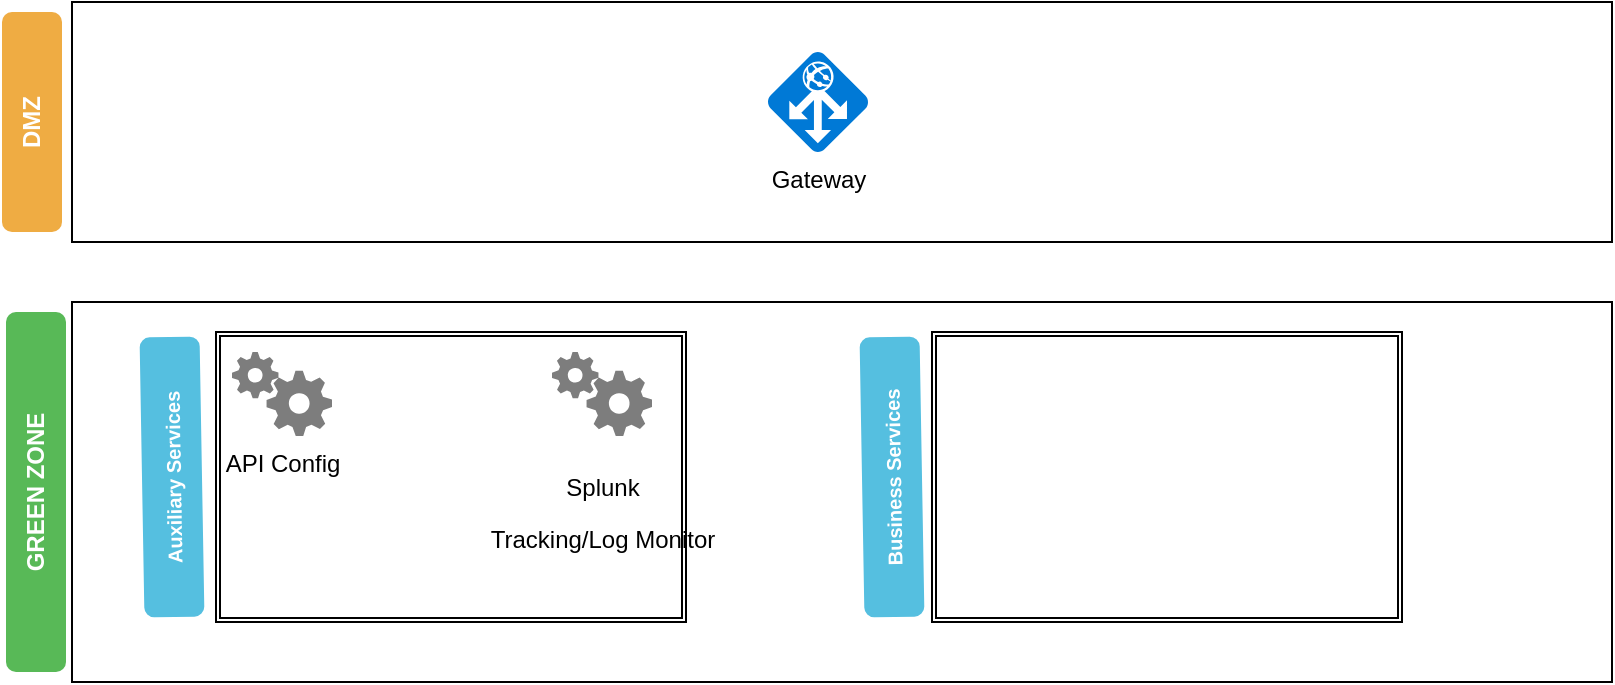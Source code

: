 <mxfile type="github" version="11.2.5" pages="1"><diagram id="2VCuNsp4EGawn7Kxpkvm" name="Page-1"><mxGraphModel grid="1" dx="1902" dy="1031" gridSize="10" guides="1" tooltips="1" connect="1" arrows="1" fold="1" page="1" pageScale="1" pageWidth="827" pageHeight="1169" math="0" shadow="0"><root><mxCell id="0" /><mxCell id="1" parent="0" /><mxCell value="" id="Sti7MZdgvFHbfkKE7Dy4-1" parent="1" style="rounded=0;whiteSpace=wrap;html=1;" vertex="1"><mxGeometry as="geometry" height="120" width="770" y="80" x="40" /></mxCell><mxCell value="DMZ" id="Sti7MZdgvFHbfkKE7Dy4-2" parent="1" style="html=1;shadow=0;dashed=0;shape=mxgraph.bootstrap.rrect;align=center;rSize=5;strokeColor=none;fillColor=#EFAC43;fontColor=#ffffff;fontStyle=1;whiteSpace=wrap;rotation=-90;" vertex="1"><mxGeometry as="geometry" height="30" width="110" y="125" x="-35" /></mxCell><mxCell value="Gateway" id="Sti7MZdgvFHbfkKE7Dy4-3" parent="1" style="shadow=0;dashed=0;html=1;strokeColor=none;labelPosition=center;verticalLabelPosition=bottom;verticalAlign=top;align=center;shape=mxgraph.mscae.cloud.application_gateway;fillColor=#0079D6;pointerEvents=1;" vertex="1"><mxGeometry as="geometry" height="50" width="50" y="105" x="388" /></mxCell><mxCell value="" id="Sti7MZdgvFHbfkKE7Dy4-4" parent="1" style="rounded=0;whiteSpace=wrap;html=1;" vertex="1"><mxGeometry as="geometry" height="190" width="770" y="230" x="40" /></mxCell><mxCell value="GREEN ZONE" id="Sti7MZdgvFHbfkKE7Dy4-6" parent="1" style="html=1;shadow=0;dashed=0;shape=mxgraph.bootstrap.rrect;align=center;rSize=5;strokeColor=none;fillColor=#58B957;fontColor=#ffffff;fontStyle=1;whiteSpace=wrap;rotation=-90;" vertex="1"><mxGeometry as="geometry" height="30" width="180" y="310" x="-68" /></mxCell><mxCell value="" id="Sti7MZdgvFHbfkKE7Dy4-7" parent="1" style="shape=ext;double=1;rounded=0;whiteSpace=wrap;html=1;" vertex="1"><mxGeometry as="geometry" height="145" width="235" y="245" x="112" /></mxCell><mxCell value="" id="Sti7MZdgvFHbfkKE7Dy4-8" parent="1" style="shape=ext;double=1;rounded=0;whiteSpace=wrap;html=1;" vertex="1"><mxGeometry as="geometry" height="145" width="235" y="245" x="470" /></mxCell><mxCell value="Business Services" id="Sti7MZdgvFHbfkKE7Dy4-9" parent="1" style="html=1;shadow=0;dashed=0;shape=mxgraph.bootstrap.rrect;align=center;rSize=5;strokeColor=none;fillColor=#55BFE0;fontColor=#ffffff;fontStyle=1;whiteSpace=wrap;fontSize=10;rotation=-91;" vertex="1"><mxGeometry as="geometry" height="30" width="140" y="302.5" x="380" /></mxCell><mxCell value="Auxiliary&amp;nbsp;Services" id="Sti7MZdgvFHbfkKE7Dy4-10" parent="1" style="html=1;shadow=0;dashed=0;shape=mxgraph.bootstrap.rrect;align=center;rSize=5;strokeColor=none;fillColor=#55BFE0;fontColor=#ffffff;fontStyle=1;whiteSpace=wrap;fontSize=10;rotation=-91;" vertex="1"><mxGeometry as="geometry" height="30" width="140" y="302.5" x="20" /></mxCell><mxCell value="API Config" id="Sti7MZdgvFHbfkKE7Dy4-11" parent="1" style="shadow=0;dashed=0;html=1;strokeColor=none;labelPosition=center;verticalLabelPosition=bottom;verticalAlign=top;align=center;shape=mxgraph.mscae.general.gears;fillColor=#7D7D7D;pointerEvents=1;" vertex="1"><mxGeometry as="geometry" height="42" width="50" y="255" x="120" /></mxCell><mxCell value="&lt;p&gt;Splunk &lt;/p&gt;&lt;p&gt;Tracking/Log Monitor&lt;/p&gt;" id="Sti7MZdgvFHbfkKE7Dy4-12" parent="1" style="shadow=0;dashed=0;html=1;strokeColor=none;labelPosition=center;verticalLabelPosition=bottom;verticalAlign=top;align=center;shape=mxgraph.mscae.general.gears;fillColor=#7D7D7D;pointerEvents=1;" vertex="1"><mxGeometry as="geometry" height="42" width="50" y="255" x="280" /></mxCell></root></mxGraphModel></diagram></mxfile>